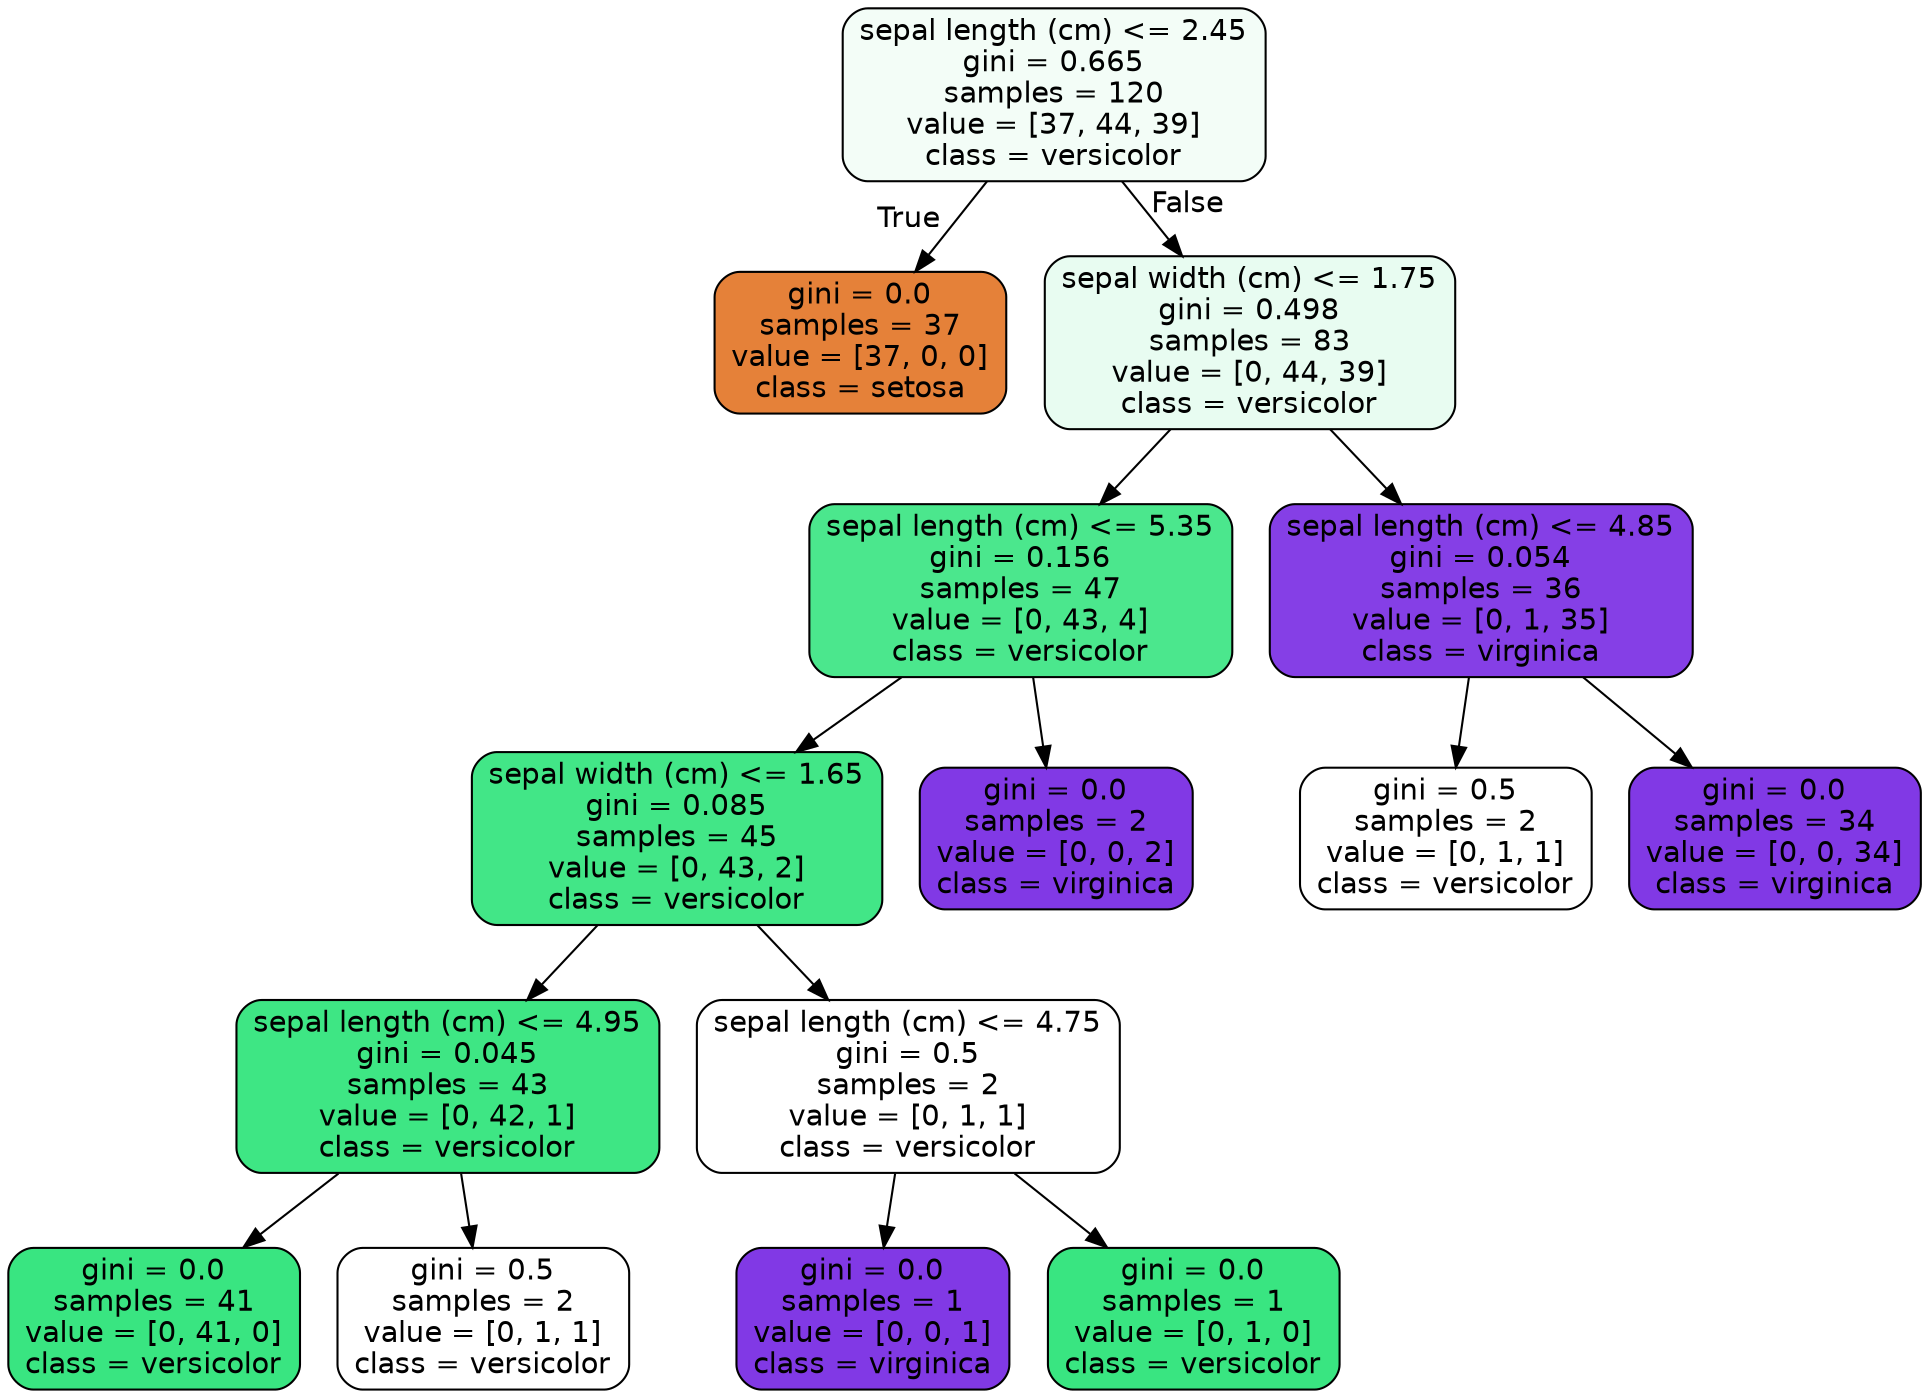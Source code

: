 digraph Tree {
node [shape=box, style="filled, rounded", color="black", fontname="helvetica"] ;
edge [fontname="helvetica"] ;
0 [label="sepal length (cm) <= 2.45\ngini = 0.665\nsamples = 120\nvalue = [37, 44, 39]\nclass = versicolor", fillcolor="#f3fdf7"] ;
1 [label="gini = 0.0\nsamples = 37\nvalue = [37, 0, 0]\nclass = setosa", fillcolor="#e58139"] ;
0 -> 1 [labeldistance=2.5, labelangle=45, headlabel="True"] ;
2 [label="sepal width (cm) <= 1.75\ngini = 0.498\nsamples = 83\nvalue = [0, 44, 39]\nclass = versicolor", fillcolor="#e8fcf1"] ;
0 -> 2 [labeldistance=2.5, labelangle=-45, headlabel="False"] ;
3 [label="sepal length (cm) <= 5.35\ngini = 0.156\nsamples = 47\nvalue = [0, 43, 4]\nclass = versicolor", fillcolor="#4be78d"] ;
2 -> 3 ;
4 [label="sepal width (cm) <= 1.65\ngini = 0.085\nsamples = 45\nvalue = [0, 43, 2]\nclass = versicolor", fillcolor="#42e687"] ;
3 -> 4 ;
5 [label="sepal length (cm) <= 4.95\ngini = 0.045\nsamples = 43\nvalue = [0, 42, 1]\nclass = versicolor", fillcolor="#3ee684"] ;
4 -> 5 ;
6 [label="gini = 0.0\nsamples = 41\nvalue = [0, 41, 0]\nclass = versicolor", fillcolor="#39e581"] ;
5 -> 6 ;
7 [label="gini = 0.5\nsamples = 2\nvalue = [0, 1, 1]\nclass = versicolor", fillcolor="#ffffff"] ;
5 -> 7 ;
8 [label="sepal length (cm) <= 4.75\ngini = 0.5\nsamples = 2\nvalue = [0, 1, 1]\nclass = versicolor", fillcolor="#ffffff"] ;
4 -> 8 ;
9 [label="gini = 0.0\nsamples = 1\nvalue = [0, 0, 1]\nclass = virginica", fillcolor="#8139e5"] ;
8 -> 9 ;
10 [label="gini = 0.0\nsamples = 1\nvalue = [0, 1, 0]\nclass = versicolor", fillcolor="#39e581"] ;
8 -> 10 ;
11 [label="gini = 0.0\nsamples = 2\nvalue = [0, 0, 2]\nclass = virginica", fillcolor="#8139e5"] ;
3 -> 11 ;
12 [label="sepal length (cm) <= 4.85\ngini = 0.054\nsamples = 36\nvalue = [0, 1, 35]\nclass = virginica", fillcolor="#853fe6"] ;
2 -> 12 ;
13 [label="gini = 0.5\nsamples = 2\nvalue = [0, 1, 1]\nclass = versicolor", fillcolor="#ffffff"] ;
12 -> 13 ;
14 [label="gini = 0.0\nsamples = 34\nvalue = [0, 0, 34]\nclass = virginica", fillcolor="#8139e5"] ;
12 -> 14 ;
}